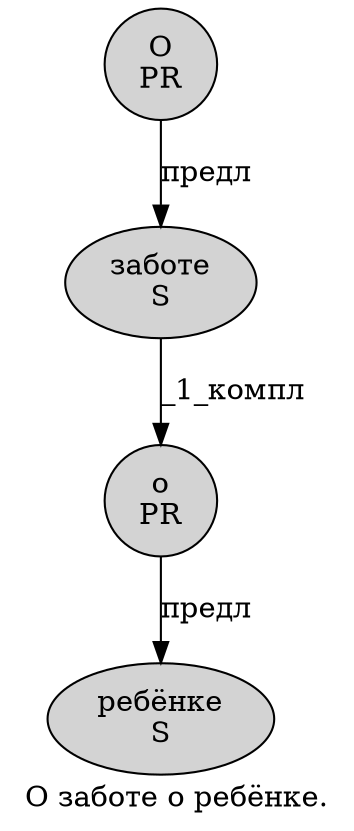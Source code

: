 digraph SENTENCE_679 {
	graph [label="О заботе о ребёнке."]
	node [style=filled]
		0 [label="О
PR" color="" fillcolor=lightgray penwidth=1 shape=ellipse]
		1 [label="заботе
S" color="" fillcolor=lightgray penwidth=1 shape=ellipse]
		2 [label="о
PR" color="" fillcolor=lightgray penwidth=1 shape=ellipse]
		3 [label="ребёнке
S" color="" fillcolor=lightgray penwidth=1 shape=ellipse]
			2 -> 3 [label="предл"]
			0 -> 1 [label="предл"]
			1 -> 2 [label="_1_компл"]
}